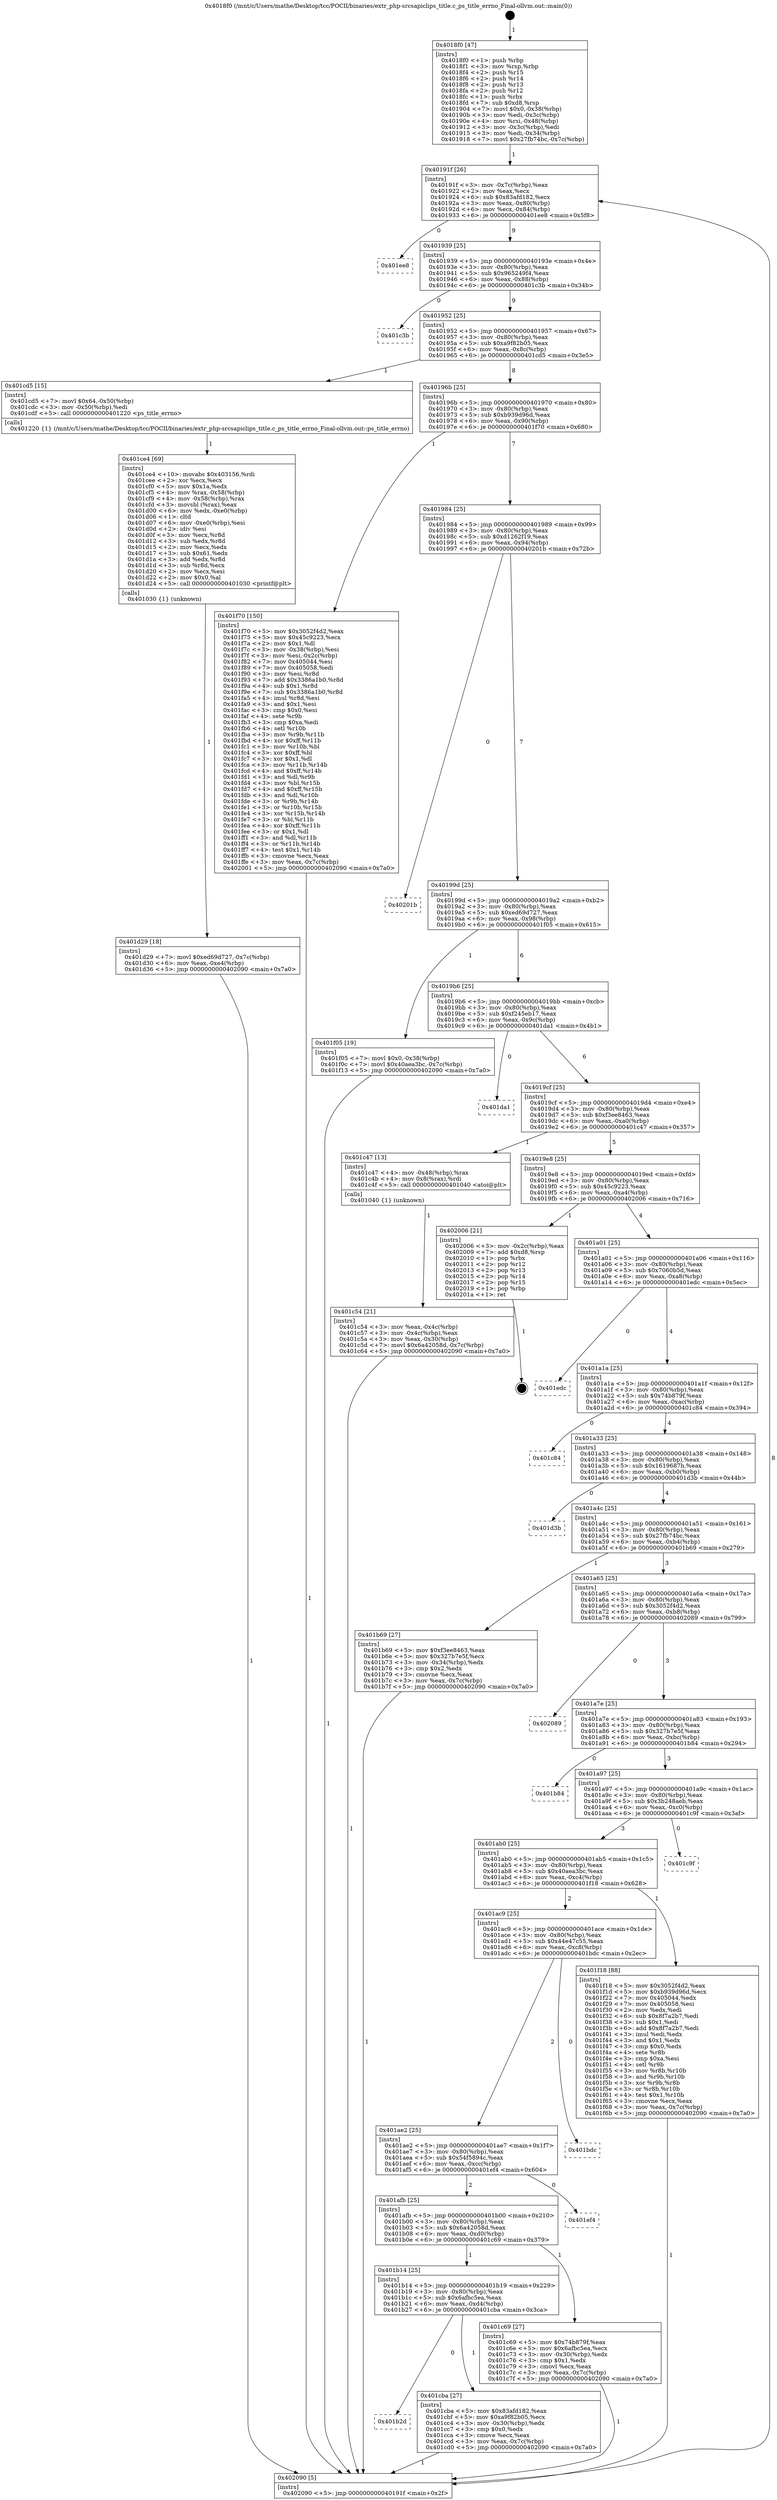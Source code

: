 digraph "0x4018f0" {
  label = "0x4018f0 (/mnt/c/Users/mathe/Desktop/tcc/POCII/binaries/extr_php-srcsapiclips_title.c_ps_title_errno_Final-ollvm.out::main(0))"
  labelloc = "t"
  node[shape=record]

  Entry [label="",width=0.3,height=0.3,shape=circle,fillcolor=black,style=filled]
  "0x40191f" [label="{
     0x40191f [26]\l
     | [instrs]\l
     &nbsp;&nbsp;0x40191f \<+3\>: mov -0x7c(%rbp),%eax\l
     &nbsp;&nbsp;0x401922 \<+2\>: mov %eax,%ecx\l
     &nbsp;&nbsp;0x401924 \<+6\>: sub $0x83afd182,%ecx\l
     &nbsp;&nbsp;0x40192a \<+3\>: mov %eax,-0x80(%rbp)\l
     &nbsp;&nbsp;0x40192d \<+6\>: mov %ecx,-0x84(%rbp)\l
     &nbsp;&nbsp;0x401933 \<+6\>: je 0000000000401ee8 \<main+0x5f8\>\l
  }"]
  "0x401ee8" [label="{
     0x401ee8\l
  }", style=dashed]
  "0x401939" [label="{
     0x401939 [25]\l
     | [instrs]\l
     &nbsp;&nbsp;0x401939 \<+5\>: jmp 000000000040193e \<main+0x4e\>\l
     &nbsp;&nbsp;0x40193e \<+3\>: mov -0x80(%rbp),%eax\l
     &nbsp;&nbsp;0x401941 \<+5\>: sub $0x965249f4,%eax\l
     &nbsp;&nbsp;0x401946 \<+6\>: mov %eax,-0x88(%rbp)\l
     &nbsp;&nbsp;0x40194c \<+6\>: je 0000000000401c3b \<main+0x34b\>\l
  }"]
  Exit [label="",width=0.3,height=0.3,shape=circle,fillcolor=black,style=filled,peripheries=2]
  "0x401c3b" [label="{
     0x401c3b\l
  }", style=dashed]
  "0x401952" [label="{
     0x401952 [25]\l
     | [instrs]\l
     &nbsp;&nbsp;0x401952 \<+5\>: jmp 0000000000401957 \<main+0x67\>\l
     &nbsp;&nbsp;0x401957 \<+3\>: mov -0x80(%rbp),%eax\l
     &nbsp;&nbsp;0x40195a \<+5\>: sub $0xa9f82b05,%eax\l
     &nbsp;&nbsp;0x40195f \<+6\>: mov %eax,-0x8c(%rbp)\l
     &nbsp;&nbsp;0x401965 \<+6\>: je 0000000000401cd5 \<main+0x3e5\>\l
  }"]
  "0x401d29" [label="{
     0x401d29 [18]\l
     | [instrs]\l
     &nbsp;&nbsp;0x401d29 \<+7\>: movl $0xed69d727,-0x7c(%rbp)\l
     &nbsp;&nbsp;0x401d30 \<+6\>: mov %eax,-0xe4(%rbp)\l
     &nbsp;&nbsp;0x401d36 \<+5\>: jmp 0000000000402090 \<main+0x7a0\>\l
  }"]
  "0x401cd5" [label="{
     0x401cd5 [15]\l
     | [instrs]\l
     &nbsp;&nbsp;0x401cd5 \<+7\>: movl $0x64,-0x50(%rbp)\l
     &nbsp;&nbsp;0x401cdc \<+3\>: mov -0x50(%rbp),%edi\l
     &nbsp;&nbsp;0x401cdf \<+5\>: call 0000000000401220 \<ps_title_errno\>\l
     | [calls]\l
     &nbsp;&nbsp;0x401220 \{1\} (/mnt/c/Users/mathe/Desktop/tcc/POCII/binaries/extr_php-srcsapiclips_title.c_ps_title_errno_Final-ollvm.out::ps_title_errno)\l
  }"]
  "0x40196b" [label="{
     0x40196b [25]\l
     | [instrs]\l
     &nbsp;&nbsp;0x40196b \<+5\>: jmp 0000000000401970 \<main+0x80\>\l
     &nbsp;&nbsp;0x401970 \<+3\>: mov -0x80(%rbp),%eax\l
     &nbsp;&nbsp;0x401973 \<+5\>: sub $0xb939d96d,%eax\l
     &nbsp;&nbsp;0x401978 \<+6\>: mov %eax,-0x90(%rbp)\l
     &nbsp;&nbsp;0x40197e \<+6\>: je 0000000000401f70 \<main+0x680\>\l
  }"]
  "0x401ce4" [label="{
     0x401ce4 [69]\l
     | [instrs]\l
     &nbsp;&nbsp;0x401ce4 \<+10\>: movabs $0x403156,%rdi\l
     &nbsp;&nbsp;0x401cee \<+2\>: xor %ecx,%ecx\l
     &nbsp;&nbsp;0x401cf0 \<+5\>: mov $0x1a,%edx\l
     &nbsp;&nbsp;0x401cf5 \<+4\>: mov %rax,-0x58(%rbp)\l
     &nbsp;&nbsp;0x401cf9 \<+4\>: mov -0x58(%rbp),%rax\l
     &nbsp;&nbsp;0x401cfd \<+3\>: movsbl (%rax),%eax\l
     &nbsp;&nbsp;0x401d00 \<+6\>: mov %edx,-0xe0(%rbp)\l
     &nbsp;&nbsp;0x401d06 \<+1\>: cltd\l
     &nbsp;&nbsp;0x401d07 \<+6\>: mov -0xe0(%rbp),%esi\l
     &nbsp;&nbsp;0x401d0d \<+2\>: idiv %esi\l
     &nbsp;&nbsp;0x401d0f \<+3\>: mov %ecx,%r8d\l
     &nbsp;&nbsp;0x401d12 \<+3\>: sub %edx,%r8d\l
     &nbsp;&nbsp;0x401d15 \<+2\>: mov %ecx,%edx\l
     &nbsp;&nbsp;0x401d17 \<+3\>: sub $0x61,%edx\l
     &nbsp;&nbsp;0x401d1a \<+3\>: add %edx,%r8d\l
     &nbsp;&nbsp;0x401d1d \<+3\>: sub %r8d,%ecx\l
     &nbsp;&nbsp;0x401d20 \<+2\>: mov %ecx,%esi\l
     &nbsp;&nbsp;0x401d22 \<+2\>: mov $0x0,%al\l
     &nbsp;&nbsp;0x401d24 \<+5\>: call 0000000000401030 \<printf@plt\>\l
     | [calls]\l
     &nbsp;&nbsp;0x401030 \{1\} (unknown)\l
  }"]
  "0x401f70" [label="{
     0x401f70 [150]\l
     | [instrs]\l
     &nbsp;&nbsp;0x401f70 \<+5\>: mov $0x3052f4d2,%eax\l
     &nbsp;&nbsp;0x401f75 \<+5\>: mov $0x45c9223,%ecx\l
     &nbsp;&nbsp;0x401f7a \<+2\>: mov $0x1,%dl\l
     &nbsp;&nbsp;0x401f7c \<+3\>: mov -0x38(%rbp),%esi\l
     &nbsp;&nbsp;0x401f7f \<+3\>: mov %esi,-0x2c(%rbp)\l
     &nbsp;&nbsp;0x401f82 \<+7\>: mov 0x405044,%esi\l
     &nbsp;&nbsp;0x401f89 \<+7\>: mov 0x405058,%edi\l
     &nbsp;&nbsp;0x401f90 \<+3\>: mov %esi,%r8d\l
     &nbsp;&nbsp;0x401f93 \<+7\>: add $0x3386a1b0,%r8d\l
     &nbsp;&nbsp;0x401f9a \<+4\>: sub $0x1,%r8d\l
     &nbsp;&nbsp;0x401f9e \<+7\>: sub $0x3386a1b0,%r8d\l
     &nbsp;&nbsp;0x401fa5 \<+4\>: imul %r8d,%esi\l
     &nbsp;&nbsp;0x401fa9 \<+3\>: and $0x1,%esi\l
     &nbsp;&nbsp;0x401fac \<+3\>: cmp $0x0,%esi\l
     &nbsp;&nbsp;0x401faf \<+4\>: sete %r9b\l
     &nbsp;&nbsp;0x401fb3 \<+3\>: cmp $0xa,%edi\l
     &nbsp;&nbsp;0x401fb6 \<+4\>: setl %r10b\l
     &nbsp;&nbsp;0x401fba \<+3\>: mov %r9b,%r11b\l
     &nbsp;&nbsp;0x401fbd \<+4\>: xor $0xff,%r11b\l
     &nbsp;&nbsp;0x401fc1 \<+3\>: mov %r10b,%bl\l
     &nbsp;&nbsp;0x401fc4 \<+3\>: xor $0xff,%bl\l
     &nbsp;&nbsp;0x401fc7 \<+3\>: xor $0x1,%dl\l
     &nbsp;&nbsp;0x401fca \<+3\>: mov %r11b,%r14b\l
     &nbsp;&nbsp;0x401fcd \<+4\>: and $0xff,%r14b\l
     &nbsp;&nbsp;0x401fd1 \<+3\>: and %dl,%r9b\l
     &nbsp;&nbsp;0x401fd4 \<+3\>: mov %bl,%r15b\l
     &nbsp;&nbsp;0x401fd7 \<+4\>: and $0xff,%r15b\l
     &nbsp;&nbsp;0x401fdb \<+3\>: and %dl,%r10b\l
     &nbsp;&nbsp;0x401fde \<+3\>: or %r9b,%r14b\l
     &nbsp;&nbsp;0x401fe1 \<+3\>: or %r10b,%r15b\l
     &nbsp;&nbsp;0x401fe4 \<+3\>: xor %r15b,%r14b\l
     &nbsp;&nbsp;0x401fe7 \<+3\>: or %bl,%r11b\l
     &nbsp;&nbsp;0x401fea \<+4\>: xor $0xff,%r11b\l
     &nbsp;&nbsp;0x401fee \<+3\>: or $0x1,%dl\l
     &nbsp;&nbsp;0x401ff1 \<+3\>: and %dl,%r11b\l
     &nbsp;&nbsp;0x401ff4 \<+3\>: or %r11b,%r14b\l
     &nbsp;&nbsp;0x401ff7 \<+4\>: test $0x1,%r14b\l
     &nbsp;&nbsp;0x401ffb \<+3\>: cmovne %ecx,%eax\l
     &nbsp;&nbsp;0x401ffe \<+3\>: mov %eax,-0x7c(%rbp)\l
     &nbsp;&nbsp;0x402001 \<+5\>: jmp 0000000000402090 \<main+0x7a0\>\l
  }"]
  "0x401984" [label="{
     0x401984 [25]\l
     | [instrs]\l
     &nbsp;&nbsp;0x401984 \<+5\>: jmp 0000000000401989 \<main+0x99\>\l
     &nbsp;&nbsp;0x401989 \<+3\>: mov -0x80(%rbp),%eax\l
     &nbsp;&nbsp;0x40198c \<+5\>: sub $0xd1262f19,%eax\l
     &nbsp;&nbsp;0x401991 \<+6\>: mov %eax,-0x94(%rbp)\l
     &nbsp;&nbsp;0x401997 \<+6\>: je 000000000040201b \<main+0x72b\>\l
  }"]
  "0x401b2d" [label="{
     0x401b2d\l
  }", style=dashed]
  "0x40201b" [label="{
     0x40201b\l
  }", style=dashed]
  "0x40199d" [label="{
     0x40199d [25]\l
     | [instrs]\l
     &nbsp;&nbsp;0x40199d \<+5\>: jmp 00000000004019a2 \<main+0xb2\>\l
     &nbsp;&nbsp;0x4019a2 \<+3\>: mov -0x80(%rbp),%eax\l
     &nbsp;&nbsp;0x4019a5 \<+5\>: sub $0xed69d727,%eax\l
     &nbsp;&nbsp;0x4019aa \<+6\>: mov %eax,-0x98(%rbp)\l
     &nbsp;&nbsp;0x4019b0 \<+6\>: je 0000000000401f05 \<main+0x615\>\l
  }"]
  "0x401cba" [label="{
     0x401cba [27]\l
     | [instrs]\l
     &nbsp;&nbsp;0x401cba \<+5\>: mov $0x83afd182,%eax\l
     &nbsp;&nbsp;0x401cbf \<+5\>: mov $0xa9f82b05,%ecx\l
     &nbsp;&nbsp;0x401cc4 \<+3\>: mov -0x30(%rbp),%edx\l
     &nbsp;&nbsp;0x401cc7 \<+3\>: cmp $0x0,%edx\l
     &nbsp;&nbsp;0x401cca \<+3\>: cmove %ecx,%eax\l
     &nbsp;&nbsp;0x401ccd \<+3\>: mov %eax,-0x7c(%rbp)\l
     &nbsp;&nbsp;0x401cd0 \<+5\>: jmp 0000000000402090 \<main+0x7a0\>\l
  }"]
  "0x401f05" [label="{
     0x401f05 [19]\l
     | [instrs]\l
     &nbsp;&nbsp;0x401f05 \<+7\>: movl $0x0,-0x38(%rbp)\l
     &nbsp;&nbsp;0x401f0c \<+7\>: movl $0x40aea3bc,-0x7c(%rbp)\l
     &nbsp;&nbsp;0x401f13 \<+5\>: jmp 0000000000402090 \<main+0x7a0\>\l
  }"]
  "0x4019b6" [label="{
     0x4019b6 [25]\l
     | [instrs]\l
     &nbsp;&nbsp;0x4019b6 \<+5\>: jmp 00000000004019bb \<main+0xcb\>\l
     &nbsp;&nbsp;0x4019bb \<+3\>: mov -0x80(%rbp),%eax\l
     &nbsp;&nbsp;0x4019be \<+5\>: sub $0xf245eb17,%eax\l
     &nbsp;&nbsp;0x4019c3 \<+6\>: mov %eax,-0x9c(%rbp)\l
     &nbsp;&nbsp;0x4019c9 \<+6\>: je 0000000000401da1 \<main+0x4b1\>\l
  }"]
  "0x401b14" [label="{
     0x401b14 [25]\l
     | [instrs]\l
     &nbsp;&nbsp;0x401b14 \<+5\>: jmp 0000000000401b19 \<main+0x229\>\l
     &nbsp;&nbsp;0x401b19 \<+3\>: mov -0x80(%rbp),%eax\l
     &nbsp;&nbsp;0x401b1c \<+5\>: sub $0x6afbc5ea,%eax\l
     &nbsp;&nbsp;0x401b21 \<+6\>: mov %eax,-0xd4(%rbp)\l
     &nbsp;&nbsp;0x401b27 \<+6\>: je 0000000000401cba \<main+0x3ca\>\l
  }"]
  "0x401da1" [label="{
     0x401da1\l
  }", style=dashed]
  "0x4019cf" [label="{
     0x4019cf [25]\l
     | [instrs]\l
     &nbsp;&nbsp;0x4019cf \<+5\>: jmp 00000000004019d4 \<main+0xe4\>\l
     &nbsp;&nbsp;0x4019d4 \<+3\>: mov -0x80(%rbp),%eax\l
     &nbsp;&nbsp;0x4019d7 \<+5\>: sub $0xf3ee8463,%eax\l
     &nbsp;&nbsp;0x4019dc \<+6\>: mov %eax,-0xa0(%rbp)\l
     &nbsp;&nbsp;0x4019e2 \<+6\>: je 0000000000401c47 \<main+0x357\>\l
  }"]
  "0x401c69" [label="{
     0x401c69 [27]\l
     | [instrs]\l
     &nbsp;&nbsp;0x401c69 \<+5\>: mov $0x74b879f,%eax\l
     &nbsp;&nbsp;0x401c6e \<+5\>: mov $0x6afbc5ea,%ecx\l
     &nbsp;&nbsp;0x401c73 \<+3\>: mov -0x30(%rbp),%edx\l
     &nbsp;&nbsp;0x401c76 \<+3\>: cmp $0x1,%edx\l
     &nbsp;&nbsp;0x401c79 \<+3\>: cmovl %ecx,%eax\l
     &nbsp;&nbsp;0x401c7c \<+3\>: mov %eax,-0x7c(%rbp)\l
     &nbsp;&nbsp;0x401c7f \<+5\>: jmp 0000000000402090 \<main+0x7a0\>\l
  }"]
  "0x401c47" [label="{
     0x401c47 [13]\l
     | [instrs]\l
     &nbsp;&nbsp;0x401c47 \<+4\>: mov -0x48(%rbp),%rax\l
     &nbsp;&nbsp;0x401c4b \<+4\>: mov 0x8(%rax),%rdi\l
     &nbsp;&nbsp;0x401c4f \<+5\>: call 0000000000401040 \<atoi@plt\>\l
     | [calls]\l
     &nbsp;&nbsp;0x401040 \{1\} (unknown)\l
  }"]
  "0x4019e8" [label="{
     0x4019e8 [25]\l
     | [instrs]\l
     &nbsp;&nbsp;0x4019e8 \<+5\>: jmp 00000000004019ed \<main+0xfd\>\l
     &nbsp;&nbsp;0x4019ed \<+3\>: mov -0x80(%rbp),%eax\l
     &nbsp;&nbsp;0x4019f0 \<+5\>: sub $0x45c9223,%eax\l
     &nbsp;&nbsp;0x4019f5 \<+6\>: mov %eax,-0xa4(%rbp)\l
     &nbsp;&nbsp;0x4019fb \<+6\>: je 0000000000402006 \<main+0x716\>\l
  }"]
  "0x401afb" [label="{
     0x401afb [25]\l
     | [instrs]\l
     &nbsp;&nbsp;0x401afb \<+5\>: jmp 0000000000401b00 \<main+0x210\>\l
     &nbsp;&nbsp;0x401b00 \<+3\>: mov -0x80(%rbp),%eax\l
     &nbsp;&nbsp;0x401b03 \<+5\>: sub $0x6a42058d,%eax\l
     &nbsp;&nbsp;0x401b08 \<+6\>: mov %eax,-0xd0(%rbp)\l
     &nbsp;&nbsp;0x401b0e \<+6\>: je 0000000000401c69 \<main+0x379\>\l
  }"]
  "0x402006" [label="{
     0x402006 [21]\l
     | [instrs]\l
     &nbsp;&nbsp;0x402006 \<+3\>: mov -0x2c(%rbp),%eax\l
     &nbsp;&nbsp;0x402009 \<+7\>: add $0xd8,%rsp\l
     &nbsp;&nbsp;0x402010 \<+1\>: pop %rbx\l
     &nbsp;&nbsp;0x402011 \<+2\>: pop %r12\l
     &nbsp;&nbsp;0x402013 \<+2\>: pop %r13\l
     &nbsp;&nbsp;0x402015 \<+2\>: pop %r14\l
     &nbsp;&nbsp;0x402017 \<+2\>: pop %r15\l
     &nbsp;&nbsp;0x402019 \<+1\>: pop %rbp\l
     &nbsp;&nbsp;0x40201a \<+1\>: ret\l
  }"]
  "0x401a01" [label="{
     0x401a01 [25]\l
     | [instrs]\l
     &nbsp;&nbsp;0x401a01 \<+5\>: jmp 0000000000401a06 \<main+0x116\>\l
     &nbsp;&nbsp;0x401a06 \<+3\>: mov -0x80(%rbp),%eax\l
     &nbsp;&nbsp;0x401a09 \<+5\>: sub $0x7060b5d,%eax\l
     &nbsp;&nbsp;0x401a0e \<+6\>: mov %eax,-0xa8(%rbp)\l
     &nbsp;&nbsp;0x401a14 \<+6\>: je 0000000000401edc \<main+0x5ec\>\l
  }"]
  "0x401ef4" [label="{
     0x401ef4\l
  }", style=dashed]
  "0x401edc" [label="{
     0x401edc\l
  }", style=dashed]
  "0x401a1a" [label="{
     0x401a1a [25]\l
     | [instrs]\l
     &nbsp;&nbsp;0x401a1a \<+5\>: jmp 0000000000401a1f \<main+0x12f\>\l
     &nbsp;&nbsp;0x401a1f \<+3\>: mov -0x80(%rbp),%eax\l
     &nbsp;&nbsp;0x401a22 \<+5\>: sub $0x74b879f,%eax\l
     &nbsp;&nbsp;0x401a27 \<+6\>: mov %eax,-0xac(%rbp)\l
     &nbsp;&nbsp;0x401a2d \<+6\>: je 0000000000401c84 \<main+0x394\>\l
  }"]
  "0x401ae2" [label="{
     0x401ae2 [25]\l
     | [instrs]\l
     &nbsp;&nbsp;0x401ae2 \<+5\>: jmp 0000000000401ae7 \<main+0x1f7\>\l
     &nbsp;&nbsp;0x401ae7 \<+3\>: mov -0x80(%rbp),%eax\l
     &nbsp;&nbsp;0x401aea \<+5\>: sub $0x54f5894c,%eax\l
     &nbsp;&nbsp;0x401aef \<+6\>: mov %eax,-0xcc(%rbp)\l
     &nbsp;&nbsp;0x401af5 \<+6\>: je 0000000000401ef4 \<main+0x604\>\l
  }"]
  "0x401c84" [label="{
     0x401c84\l
  }", style=dashed]
  "0x401a33" [label="{
     0x401a33 [25]\l
     | [instrs]\l
     &nbsp;&nbsp;0x401a33 \<+5\>: jmp 0000000000401a38 \<main+0x148\>\l
     &nbsp;&nbsp;0x401a38 \<+3\>: mov -0x80(%rbp),%eax\l
     &nbsp;&nbsp;0x401a3b \<+5\>: sub $0x1619687b,%eax\l
     &nbsp;&nbsp;0x401a40 \<+6\>: mov %eax,-0xb0(%rbp)\l
     &nbsp;&nbsp;0x401a46 \<+6\>: je 0000000000401d3b \<main+0x44b\>\l
  }"]
  "0x401bdc" [label="{
     0x401bdc\l
  }", style=dashed]
  "0x401d3b" [label="{
     0x401d3b\l
  }", style=dashed]
  "0x401a4c" [label="{
     0x401a4c [25]\l
     | [instrs]\l
     &nbsp;&nbsp;0x401a4c \<+5\>: jmp 0000000000401a51 \<main+0x161\>\l
     &nbsp;&nbsp;0x401a51 \<+3\>: mov -0x80(%rbp),%eax\l
     &nbsp;&nbsp;0x401a54 \<+5\>: sub $0x27fb74bc,%eax\l
     &nbsp;&nbsp;0x401a59 \<+6\>: mov %eax,-0xb4(%rbp)\l
     &nbsp;&nbsp;0x401a5f \<+6\>: je 0000000000401b69 \<main+0x279\>\l
  }"]
  "0x401ac9" [label="{
     0x401ac9 [25]\l
     | [instrs]\l
     &nbsp;&nbsp;0x401ac9 \<+5\>: jmp 0000000000401ace \<main+0x1de\>\l
     &nbsp;&nbsp;0x401ace \<+3\>: mov -0x80(%rbp),%eax\l
     &nbsp;&nbsp;0x401ad1 \<+5\>: sub $0x44e47c55,%eax\l
     &nbsp;&nbsp;0x401ad6 \<+6\>: mov %eax,-0xc8(%rbp)\l
     &nbsp;&nbsp;0x401adc \<+6\>: je 0000000000401bdc \<main+0x2ec\>\l
  }"]
  "0x401b69" [label="{
     0x401b69 [27]\l
     | [instrs]\l
     &nbsp;&nbsp;0x401b69 \<+5\>: mov $0xf3ee8463,%eax\l
     &nbsp;&nbsp;0x401b6e \<+5\>: mov $0x327b7e5f,%ecx\l
     &nbsp;&nbsp;0x401b73 \<+3\>: mov -0x34(%rbp),%edx\l
     &nbsp;&nbsp;0x401b76 \<+3\>: cmp $0x2,%edx\l
     &nbsp;&nbsp;0x401b79 \<+3\>: cmovne %ecx,%eax\l
     &nbsp;&nbsp;0x401b7c \<+3\>: mov %eax,-0x7c(%rbp)\l
     &nbsp;&nbsp;0x401b7f \<+5\>: jmp 0000000000402090 \<main+0x7a0\>\l
  }"]
  "0x401a65" [label="{
     0x401a65 [25]\l
     | [instrs]\l
     &nbsp;&nbsp;0x401a65 \<+5\>: jmp 0000000000401a6a \<main+0x17a\>\l
     &nbsp;&nbsp;0x401a6a \<+3\>: mov -0x80(%rbp),%eax\l
     &nbsp;&nbsp;0x401a6d \<+5\>: sub $0x3052f4d2,%eax\l
     &nbsp;&nbsp;0x401a72 \<+6\>: mov %eax,-0xb8(%rbp)\l
     &nbsp;&nbsp;0x401a78 \<+6\>: je 0000000000402089 \<main+0x799\>\l
  }"]
  "0x402090" [label="{
     0x402090 [5]\l
     | [instrs]\l
     &nbsp;&nbsp;0x402090 \<+5\>: jmp 000000000040191f \<main+0x2f\>\l
  }"]
  "0x4018f0" [label="{
     0x4018f0 [47]\l
     | [instrs]\l
     &nbsp;&nbsp;0x4018f0 \<+1\>: push %rbp\l
     &nbsp;&nbsp;0x4018f1 \<+3\>: mov %rsp,%rbp\l
     &nbsp;&nbsp;0x4018f4 \<+2\>: push %r15\l
     &nbsp;&nbsp;0x4018f6 \<+2\>: push %r14\l
     &nbsp;&nbsp;0x4018f8 \<+2\>: push %r13\l
     &nbsp;&nbsp;0x4018fa \<+2\>: push %r12\l
     &nbsp;&nbsp;0x4018fc \<+1\>: push %rbx\l
     &nbsp;&nbsp;0x4018fd \<+7\>: sub $0xd8,%rsp\l
     &nbsp;&nbsp;0x401904 \<+7\>: movl $0x0,-0x38(%rbp)\l
     &nbsp;&nbsp;0x40190b \<+3\>: mov %edi,-0x3c(%rbp)\l
     &nbsp;&nbsp;0x40190e \<+4\>: mov %rsi,-0x48(%rbp)\l
     &nbsp;&nbsp;0x401912 \<+3\>: mov -0x3c(%rbp),%edi\l
     &nbsp;&nbsp;0x401915 \<+3\>: mov %edi,-0x34(%rbp)\l
     &nbsp;&nbsp;0x401918 \<+7\>: movl $0x27fb74bc,-0x7c(%rbp)\l
  }"]
  "0x401c54" [label="{
     0x401c54 [21]\l
     | [instrs]\l
     &nbsp;&nbsp;0x401c54 \<+3\>: mov %eax,-0x4c(%rbp)\l
     &nbsp;&nbsp;0x401c57 \<+3\>: mov -0x4c(%rbp),%eax\l
     &nbsp;&nbsp;0x401c5a \<+3\>: mov %eax,-0x30(%rbp)\l
     &nbsp;&nbsp;0x401c5d \<+7\>: movl $0x6a42058d,-0x7c(%rbp)\l
     &nbsp;&nbsp;0x401c64 \<+5\>: jmp 0000000000402090 \<main+0x7a0\>\l
  }"]
  "0x401f18" [label="{
     0x401f18 [88]\l
     | [instrs]\l
     &nbsp;&nbsp;0x401f18 \<+5\>: mov $0x3052f4d2,%eax\l
     &nbsp;&nbsp;0x401f1d \<+5\>: mov $0xb939d96d,%ecx\l
     &nbsp;&nbsp;0x401f22 \<+7\>: mov 0x405044,%edx\l
     &nbsp;&nbsp;0x401f29 \<+7\>: mov 0x405058,%esi\l
     &nbsp;&nbsp;0x401f30 \<+2\>: mov %edx,%edi\l
     &nbsp;&nbsp;0x401f32 \<+6\>: sub $0x8f7a2b7,%edi\l
     &nbsp;&nbsp;0x401f38 \<+3\>: sub $0x1,%edi\l
     &nbsp;&nbsp;0x401f3b \<+6\>: add $0x8f7a2b7,%edi\l
     &nbsp;&nbsp;0x401f41 \<+3\>: imul %edi,%edx\l
     &nbsp;&nbsp;0x401f44 \<+3\>: and $0x1,%edx\l
     &nbsp;&nbsp;0x401f47 \<+3\>: cmp $0x0,%edx\l
     &nbsp;&nbsp;0x401f4a \<+4\>: sete %r8b\l
     &nbsp;&nbsp;0x401f4e \<+3\>: cmp $0xa,%esi\l
     &nbsp;&nbsp;0x401f51 \<+4\>: setl %r9b\l
     &nbsp;&nbsp;0x401f55 \<+3\>: mov %r8b,%r10b\l
     &nbsp;&nbsp;0x401f58 \<+3\>: and %r9b,%r10b\l
     &nbsp;&nbsp;0x401f5b \<+3\>: xor %r9b,%r8b\l
     &nbsp;&nbsp;0x401f5e \<+3\>: or %r8b,%r10b\l
     &nbsp;&nbsp;0x401f61 \<+4\>: test $0x1,%r10b\l
     &nbsp;&nbsp;0x401f65 \<+3\>: cmovne %ecx,%eax\l
     &nbsp;&nbsp;0x401f68 \<+3\>: mov %eax,-0x7c(%rbp)\l
     &nbsp;&nbsp;0x401f6b \<+5\>: jmp 0000000000402090 \<main+0x7a0\>\l
  }"]
  "0x402089" [label="{
     0x402089\l
  }", style=dashed]
  "0x401a7e" [label="{
     0x401a7e [25]\l
     | [instrs]\l
     &nbsp;&nbsp;0x401a7e \<+5\>: jmp 0000000000401a83 \<main+0x193\>\l
     &nbsp;&nbsp;0x401a83 \<+3\>: mov -0x80(%rbp),%eax\l
     &nbsp;&nbsp;0x401a86 \<+5\>: sub $0x327b7e5f,%eax\l
     &nbsp;&nbsp;0x401a8b \<+6\>: mov %eax,-0xbc(%rbp)\l
     &nbsp;&nbsp;0x401a91 \<+6\>: je 0000000000401b84 \<main+0x294\>\l
  }"]
  "0x401ab0" [label="{
     0x401ab0 [25]\l
     | [instrs]\l
     &nbsp;&nbsp;0x401ab0 \<+5\>: jmp 0000000000401ab5 \<main+0x1c5\>\l
     &nbsp;&nbsp;0x401ab5 \<+3\>: mov -0x80(%rbp),%eax\l
     &nbsp;&nbsp;0x401ab8 \<+5\>: sub $0x40aea3bc,%eax\l
     &nbsp;&nbsp;0x401abd \<+6\>: mov %eax,-0xc4(%rbp)\l
     &nbsp;&nbsp;0x401ac3 \<+6\>: je 0000000000401f18 \<main+0x628\>\l
  }"]
  "0x401b84" [label="{
     0x401b84\l
  }", style=dashed]
  "0x401a97" [label="{
     0x401a97 [25]\l
     | [instrs]\l
     &nbsp;&nbsp;0x401a97 \<+5\>: jmp 0000000000401a9c \<main+0x1ac\>\l
     &nbsp;&nbsp;0x401a9c \<+3\>: mov -0x80(%rbp),%eax\l
     &nbsp;&nbsp;0x401a9f \<+5\>: sub $0x3b248aeb,%eax\l
     &nbsp;&nbsp;0x401aa4 \<+6\>: mov %eax,-0xc0(%rbp)\l
     &nbsp;&nbsp;0x401aaa \<+6\>: je 0000000000401c9f \<main+0x3af\>\l
  }"]
  "0x401c9f" [label="{
     0x401c9f\l
  }", style=dashed]
  Entry -> "0x4018f0" [label=" 1"]
  "0x40191f" -> "0x401ee8" [label=" 0"]
  "0x40191f" -> "0x401939" [label=" 9"]
  "0x402006" -> Exit [label=" 1"]
  "0x401939" -> "0x401c3b" [label=" 0"]
  "0x401939" -> "0x401952" [label=" 9"]
  "0x401f70" -> "0x402090" [label=" 1"]
  "0x401952" -> "0x401cd5" [label=" 1"]
  "0x401952" -> "0x40196b" [label=" 8"]
  "0x401f18" -> "0x402090" [label=" 1"]
  "0x40196b" -> "0x401f70" [label=" 1"]
  "0x40196b" -> "0x401984" [label=" 7"]
  "0x401f05" -> "0x402090" [label=" 1"]
  "0x401984" -> "0x40201b" [label=" 0"]
  "0x401984" -> "0x40199d" [label=" 7"]
  "0x401d29" -> "0x402090" [label=" 1"]
  "0x40199d" -> "0x401f05" [label=" 1"]
  "0x40199d" -> "0x4019b6" [label=" 6"]
  "0x401ce4" -> "0x401d29" [label=" 1"]
  "0x4019b6" -> "0x401da1" [label=" 0"]
  "0x4019b6" -> "0x4019cf" [label=" 6"]
  "0x401cba" -> "0x402090" [label=" 1"]
  "0x4019cf" -> "0x401c47" [label=" 1"]
  "0x4019cf" -> "0x4019e8" [label=" 5"]
  "0x401b14" -> "0x401b2d" [label=" 0"]
  "0x4019e8" -> "0x402006" [label=" 1"]
  "0x4019e8" -> "0x401a01" [label=" 4"]
  "0x401cd5" -> "0x401ce4" [label=" 1"]
  "0x401a01" -> "0x401edc" [label=" 0"]
  "0x401a01" -> "0x401a1a" [label=" 4"]
  "0x401c69" -> "0x402090" [label=" 1"]
  "0x401a1a" -> "0x401c84" [label=" 0"]
  "0x401a1a" -> "0x401a33" [label=" 4"]
  "0x401afb" -> "0x401c69" [label=" 1"]
  "0x401a33" -> "0x401d3b" [label=" 0"]
  "0x401a33" -> "0x401a4c" [label=" 4"]
  "0x401b14" -> "0x401cba" [label=" 1"]
  "0x401a4c" -> "0x401b69" [label=" 1"]
  "0x401a4c" -> "0x401a65" [label=" 3"]
  "0x401b69" -> "0x402090" [label=" 1"]
  "0x4018f0" -> "0x40191f" [label=" 1"]
  "0x402090" -> "0x40191f" [label=" 8"]
  "0x401c47" -> "0x401c54" [label=" 1"]
  "0x401c54" -> "0x402090" [label=" 1"]
  "0x401ae2" -> "0x401ef4" [label=" 0"]
  "0x401a65" -> "0x402089" [label=" 0"]
  "0x401a65" -> "0x401a7e" [label=" 3"]
  "0x401afb" -> "0x401b14" [label=" 1"]
  "0x401a7e" -> "0x401b84" [label=" 0"]
  "0x401a7e" -> "0x401a97" [label=" 3"]
  "0x401ac9" -> "0x401bdc" [label=" 0"]
  "0x401a97" -> "0x401c9f" [label=" 0"]
  "0x401a97" -> "0x401ab0" [label=" 3"]
  "0x401ac9" -> "0x401ae2" [label=" 2"]
  "0x401ab0" -> "0x401f18" [label=" 1"]
  "0x401ab0" -> "0x401ac9" [label=" 2"]
  "0x401ae2" -> "0x401afb" [label=" 2"]
}
